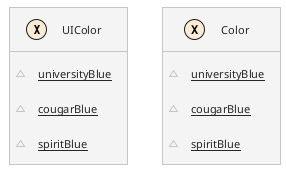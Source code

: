 @startuml Colors
!theme carbon-gray
' STYLE START
hide empty members
skinparam backgroundColor transparent
' STYLE END
set namespaceSeparator none


class "UIColor" as UIColor << (X, AntiqueWhite) >> { 
  ~{static} universityBlue
  ~{static} cougarBlue
  ~{static} spiritBlue 
}
class "Color" as Color << (X, AntiqueWhite) >> { 
  ~{static} universityBlue
  ~{static} cougarBlue
  ~{static} spiritBlue 
}


@enduml
